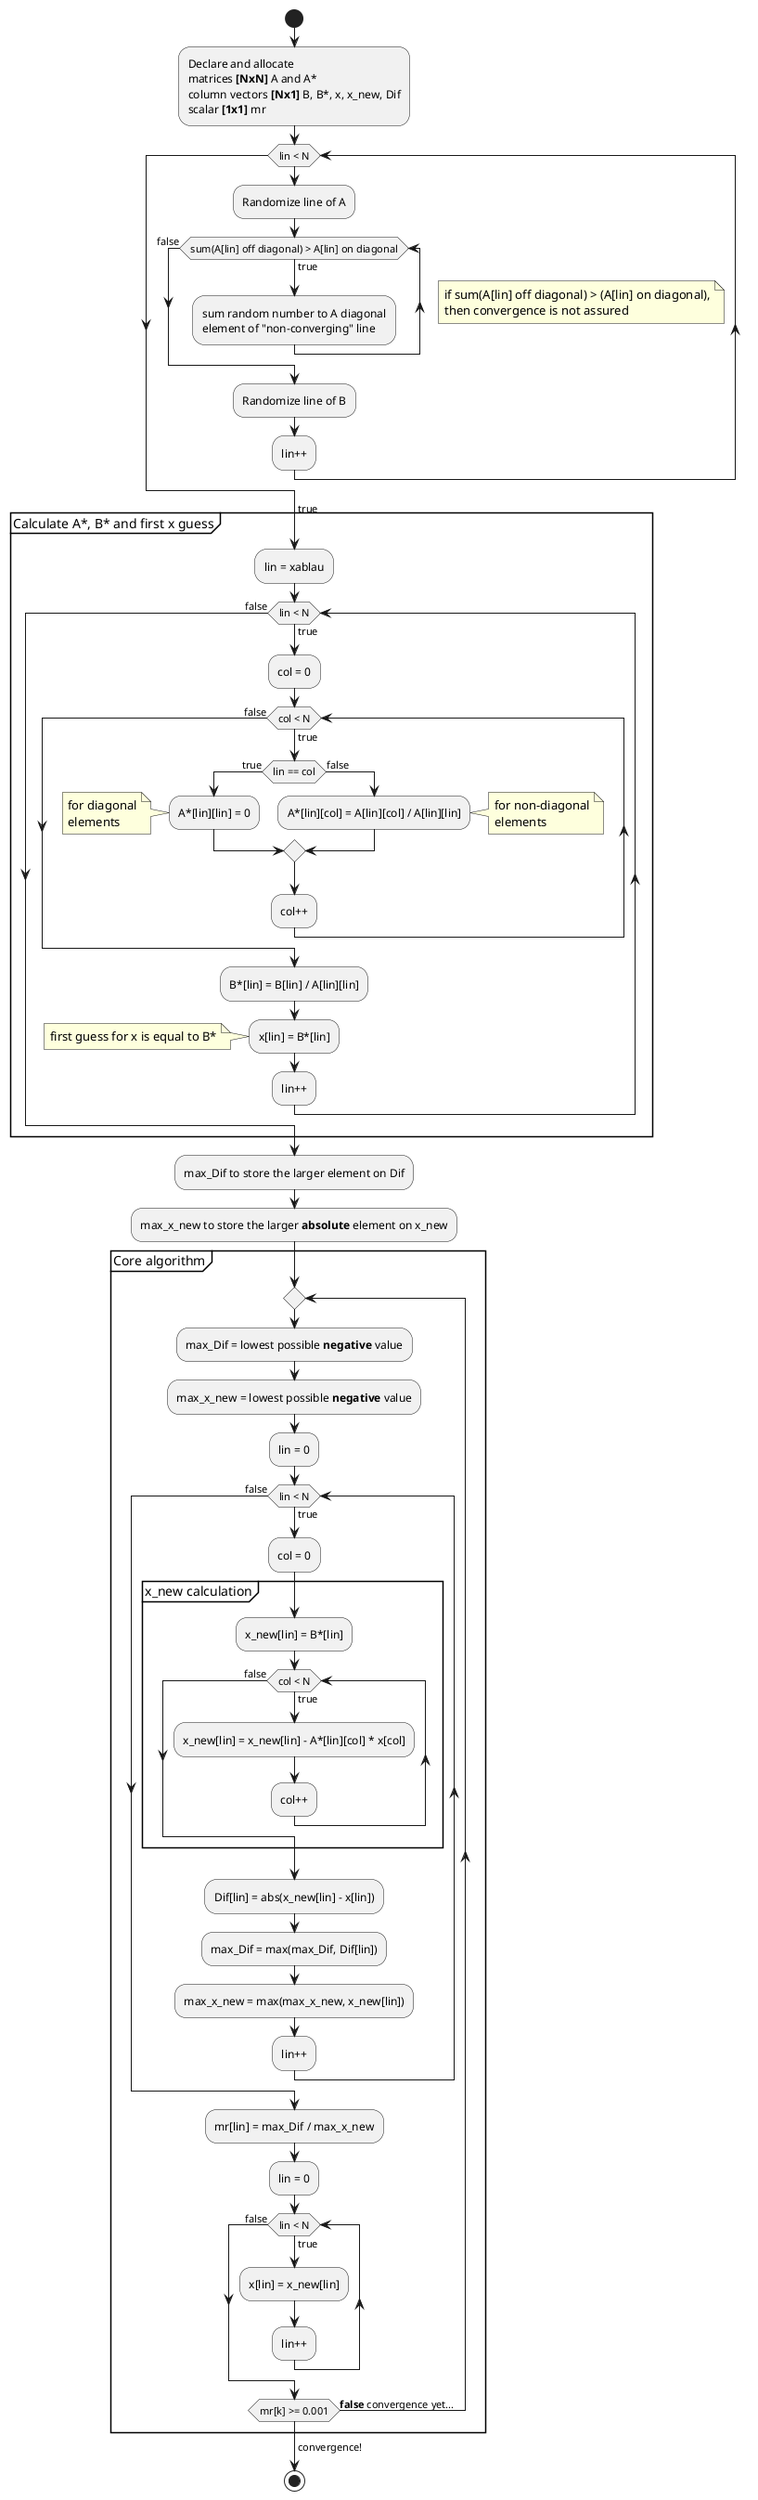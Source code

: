 @startuml
'skinparam activityFontSize 18
'skinparam activityDiamondFontSize 18
'skinparam activityArrowFontSize 18
'skinparam defaultFontSize 18
'skinparam noteFontSize 18
start
:Declare and allocate
matrices **[NxN]** A and A*
column vectors **[Nx1]** B, B*, x, x_new, Dif
scalar **[1x1]** mr;
while (lin < N)
    :Randomize line of A;
    while (sum(A[lin] off diagonal) > A[lin] on diagonal) is (true)
        floating note right
            if sum(A[lin] off diagonal) > (A[lin] on diagonal),
            then convergence is not assured
        endnote
        :sum random number to A diagonal
        element of "non-converging" line;
    endwhile (false)
    :Randomize line of B;
    :lin++;
endwhile
-> true;
partition "Calculate A*, B* and first x guess" {
    :lin = xablau;
    while (lin < N) is (true)
        :col = 0;
        while (col < N) is (true)
            if (lin == col) then (true)
                :A*[lin][lin] = 0;
                note left
                    for diagonal
                    elements
                endnote
            else (false)
                :A*[lin][col] = A[lin][col] / A[lin][lin];
                note right
                    for non-diagonal
                    elements
                endnote
            endif
            :col++;
        endwhile (false)
        :B*[lin] = B[lin] / A[lin][lin];
        :x[lin] = B*[lin];
        note :first guess for x is equal to B*
        :lin++;
    endwhile (false)
}
:max_Dif to store the larger element on Dif;
:max_x_new to store the larger **absolute** element on x_new;
partition "Core algorithm"{
    repeat
        :max_Dif = lowest possible **negative** value;
        :max_x_new = lowest possible **negative** value;
        :lin = 0;
        while (lin < N) is (true)
            :col = 0;
            partition "x_new calculation" {
            :x_new[lin] = B*[lin];
            while (col < N) is (true)
                :x_new[lin] = x_new[lin] - A*[lin][col] * x[col];
                :col++;
            endwhile (false)
            }
            :Dif[lin] = abs(x_new[lin] - x[lin]);
            :max_Dif = max(max_Dif, Dif[lin]);
            :max_x_new = max(max_x_new, x_new[lin]);
            :lin++;
        end while (false)
        :mr[lin] = max_Dif / max_x_new;
        :lin = 0;
        while (lin < N) is (true)
            :x[lin] = x_new[lin];
            :lin++;
        endwhile (false)
    repeat while (mr[k] >= 0.001) is (**false** convergence yet...)
    ->convergence!;
}
stop
@enduml